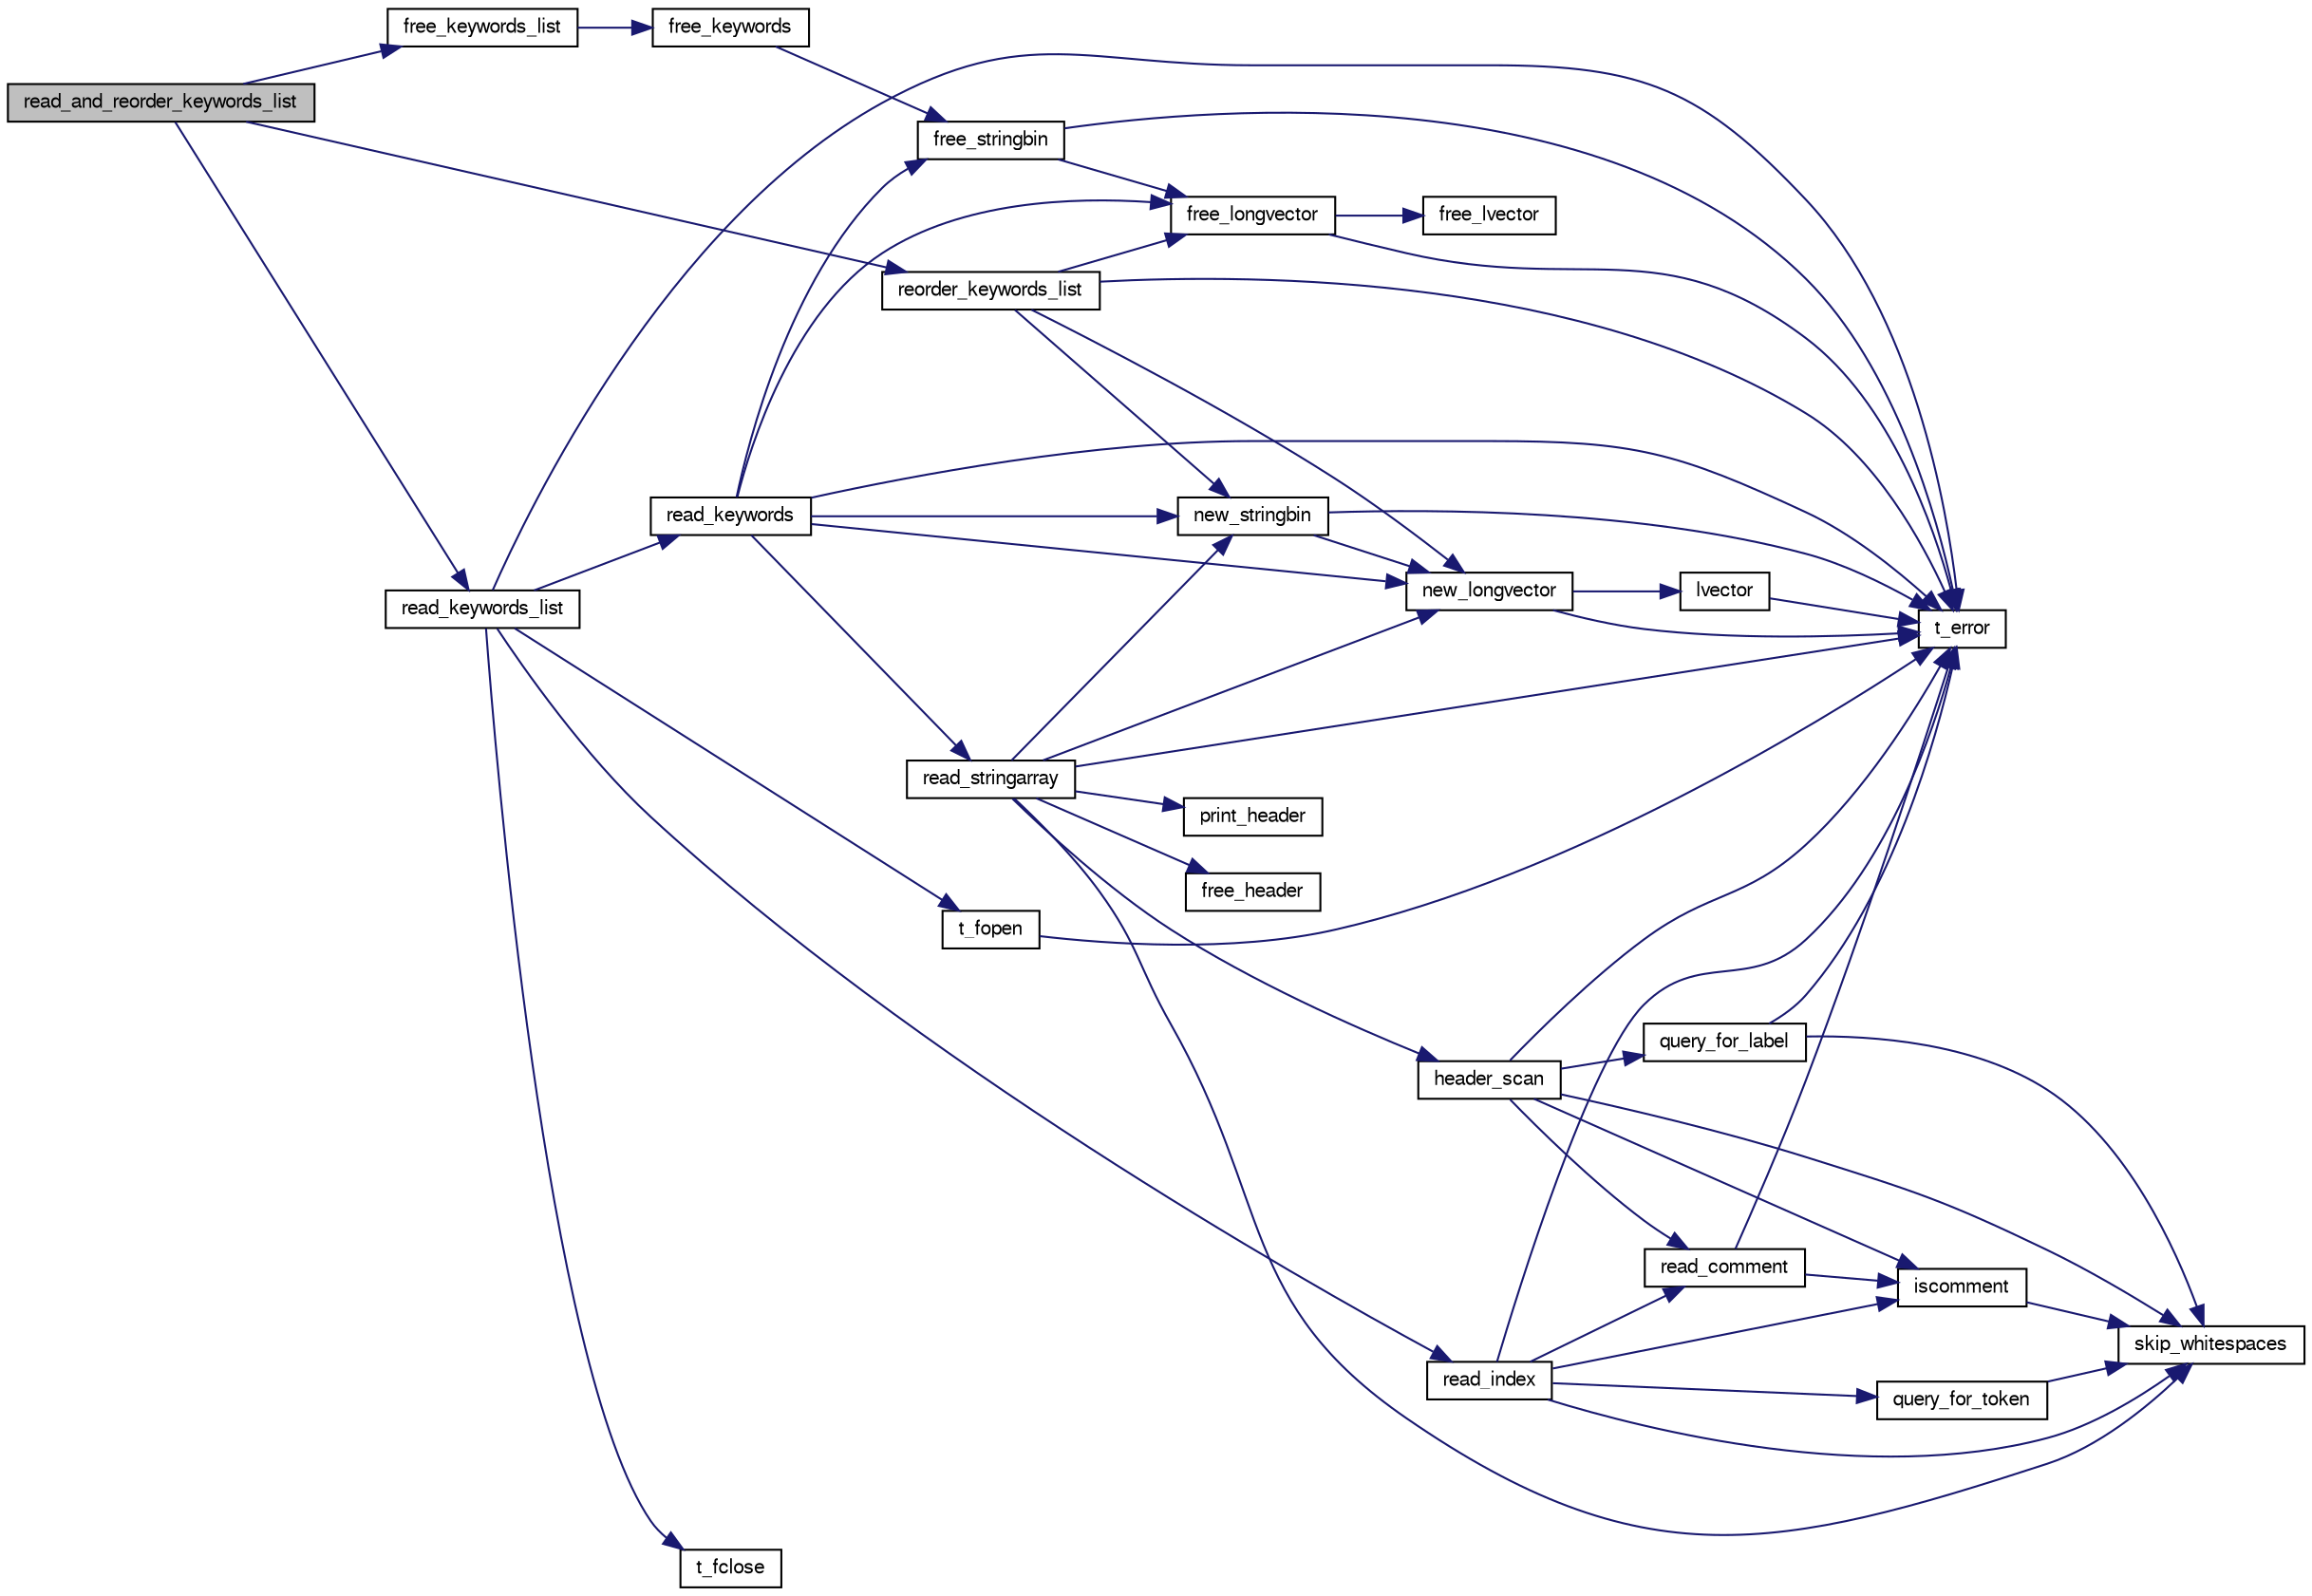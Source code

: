 digraph "read_and_reorder_keywords_list"
{
  bgcolor="transparent";
  edge [fontname="FreeSans",fontsize="10",labelfontname="FreeSans",labelfontsize="10"];
  node [fontname="FreeSans",fontsize="10",shape=record];
  rankdir="LR";
  Node1 [label="read_and_reorder_keywords_list",height=0.2,width=0.4,color="black", fillcolor="grey75", style="filled" fontcolor="black"];
  Node1 -> Node2 [color="midnightblue",fontsize="10",style="solid",fontname="FreeSans"];
  Node2 [label="free_keywords_list",height=0.2,width=0.4,color="black",URL="$key_8palette_8c.html#a9e48794372d3e26a60e1225896601049"];
  Node2 -> Node3 [color="midnightblue",fontsize="10",style="solid",fontname="FreeSans"];
  Node3 [label="free_keywords",height=0.2,width=0.4,color="black",URL="$key_8palette_8c.html#a0baa14991a251ae7376d5d6653bdad81"];
  Node3 -> Node4 [color="midnightblue",fontsize="10",style="solid",fontname="FreeSans"];
  Node4 [label="free_stringbin",height=0.2,width=0.4,color="black",URL="$alloc_8c.html#af958f3e478eeda8eee273758886c5b11"];
  Node4 -> Node5 [color="midnightblue",fontsize="10",style="solid",fontname="FreeSans"];
  Node5 [label="free_longvector",height=0.2,width=0.4,color="black",URL="$alloc_8c.html#a04fde7eac99d9b9020b658a49670f86c"];
  Node5 -> Node6 [color="midnightblue",fontsize="10",style="solid",fontname="FreeSans"];
  Node6 [label="free_lvector",height=0.2,width=0.4,color="black",URL="$alloc_8c.html#a06786bf777613d3724c0f5e8425a03af"];
  Node5 -> Node7 [color="midnightblue",fontsize="10",style="solid",fontname="FreeSans"];
  Node7 [label="t_error",height=0.2,width=0.4,color="black",URL="$error_8c.html#af79ef7c6656ef0f3d2786e2b09c1755f"];
  Node4 -> Node7 [color="midnightblue",fontsize="10",style="solid",fontname="FreeSans"];
  Node1 -> Node8 [color="midnightblue",fontsize="10",style="solid",fontname="FreeSans"];
  Node8 [label="read_keywords_list",height=0.2,width=0.4,color="black",URL="$key_8palette_8c.html#a26c92fd9046041021a83d018629b38ee"];
  Node8 -> Node9 [color="midnightblue",fontsize="10",style="solid",fontname="FreeSans"];
  Node9 [label="read_index",height=0.2,width=0.4,color="black",URL="$t__io_8c.html#a4b849b51d19c0c7eb0d3f6517513bb17"];
  Node9 -> Node10 [color="midnightblue",fontsize="10",style="solid",fontname="FreeSans"];
  Node10 [label="iscomment",height=0.2,width=0.4,color="black",URL="$t__io_8c.html#a7c23c08c6ea72264dc91ddab0d36e918"];
  Node10 -> Node11 [color="midnightblue",fontsize="10",style="solid",fontname="FreeSans"];
  Node11 [label="skip_whitespaces",height=0.2,width=0.4,color="black",URL="$t__io_8c.html#a52f4f85b1ef75f4ccd947da5d1a28af6"];
  Node9 -> Node12 [color="midnightblue",fontsize="10",style="solid",fontname="FreeSans"];
  Node12 [label="query_for_token",height=0.2,width=0.4,color="black",URL="$t__io_8c.html#accb5bbd1a0ed2479fdc1de3a0ae375b5"];
  Node12 -> Node11 [color="midnightblue",fontsize="10",style="solid",fontname="FreeSans"];
  Node9 -> Node13 [color="midnightblue",fontsize="10",style="solid",fontname="FreeSans"];
  Node13 [label="read_comment",height=0.2,width=0.4,color="black",URL="$t__io_8c.html#a8b4a8b2cd01f0fb435ec5e7340f80d87"];
  Node13 -> Node10 [color="midnightblue",fontsize="10",style="solid",fontname="FreeSans"];
  Node13 -> Node7 [color="midnightblue",fontsize="10",style="solid",fontname="FreeSans"];
  Node9 -> Node11 [color="midnightblue",fontsize="10",style="solid",fontname="FreeSans"];
  Node9 -> Node7 [color="midnightblue",fontsize="10",style="solid",fontname="FreeSans"];
  Node8 -> Node14 [color="midnightblue",fontsize="10",style="solid",fontname="FreeSans"];
  Node14 [label="read_keywords",height=0.2,width=0.4,color="black",URL="$key_8palette_8c.html#a063db1416b2abf389b6e5afd75e686f9"];
  Node14 -> Node5 [color="midnightblue",fontsize="10",style="solid",fontname="FreeSans"];
  Node14 -> Node4 [color="midnightblue",fontsize="10",style="solid",fontname="FreeSans"];
  Node14 -> Node15 [color="midnightblue",fontsize="10",style="solid",fontname="FreeSans"];
  Node15 [label="new_longvector",height=0.2,width=0.4,color="black",URL="$alloc_8c.html#a85853f82d1b0df7d49c675476f31c68f"];
  Node15 -> Node16 [color="midnightblue",fontsize="10",style="solid",fontname="FreeSans"];
  Node16 [label="lvector",height=0.2,width=0.4,color="black",URL="$alloc_8c.html#af4f505f2dcb9ffd8fb12a7750b38b7e5"];
  Node16 -> Node7 [color="midnightblue",fontsize="10",style="solid",fontname="FreeSans"];
  Node15 -> Node7 [color="midnightblue",fontsize="10",style="solid",fontname="FreeSans"];
  Node14 -> Node17 [color="midnightblue",fontsize="10",style="solid",fontname="FreeSans"];
  Node17 [label="new_stringbin",height=0.2,width=0.4,color="black",URL="$alloc_8c.html#afb8b63952126cb174fcc5e09a7949857"];
  Node17 -> Node15 [color="midnightblue",fontsize="10",style="solid",fontname="FreeSans"];
  Node17 -> Node7 [color="midnightblue",fontsize="10",style="solid",fontname="FreeSans"];
  Node14 -> Node18 [color="midnightblue",fontsize="10",style="solid",fontname="FreeSans"];
  Node18 [label="read_stringarray",height=0.2,width=0.4,color="black",URL="$t__io_8c.html#a6011104aff53ee36bb0bbc45f310c264"];
  Node18 -> Node19 [color="midnightblue",fontsize="10",style="solid",fontname="FreeSans"];
  Node19 [label="free_header",height=0.2,width=0.4,color="black",URL="$alloc_8c.html#ab34729f5dfee5755cc6a29fdadc39e08"];
  Node18 -> Node20 [color="midnightblue",fontsize="10",style="solid",fontname="FreeSans"];
  Node20 [label="header_scan",height=0.2,width=0.4,color="black",URL="$t__io_8c.html#af433a9538cd3814bd8f400569204cc1f"];
  Node20 -> Node10 [color="midnightblue",fontsize="10",style="solid",fontname="FreeSans"];
  Node20 -> Node21 [color="midnightblue",fontsize="10",style="solid",fontname="FreeSans"];
  Node21 [label="query_for_label",height=0.2,width=0.4,color="black",URL="$t__io_8c.html#acb404df2728e7f58f17a304f56e261d5"];
  Node21 -> Node11 [color="midnightblue",fontsize="10",style="solid",fontname="FreeSans"];
  Node21 -> Node7 [color="midnightblue",fontsize="10",style="solid",fontname="FreeSans"];
  Node20 -> Node13 [color="midnightblue",fontsize="10",style="solid",fontname="FreeSans"];
  Node20 -> Node11 [color="midnightblue",fontsize="10",style="solid",fontname="FreeSans"];
  Node20 -> Node7 [color="midnightblue",fontsize="10",style="solid",fontname="FreeSans"];
  Node18 -> Node15 [color="midnightblue",fontsize="10",style="solid",fontname="FreeSans"];
  Node18 -> Node17 [color="midnightblue",fontsize="10",style="solid",fontname="FreeSans"];
  Node18 -> Node22 [color="midnightblue",fontsize="10",style="solid",fontname="FreeSans"];
  Node22 [label="print_header",height=0.2,width=0.4,color="black",URL="$t__io_8c.html#a5018217dd5fbb080ef3de64ac6ec68f7"];
  Node18 -> Node11 [color="midnightblue",fontsize="10",style="solid",fontname="FreeSans"];
  Node18 -> Node7 [color="midnightblue",fontsize="10",style="solid",fontname="FreeSans"];
  Node14 -> Node7 [color="midnightblue",fontsize="10",style="solid",fontname="FreeSans"];
  Node8 -> Node7 [color="midnightblue",fontsize="10",style="solid",fontname="FreeSans"];
  Node8 -> Node23 [color="midnightblue",fontsize="10",style="solid",fontname="FreeSans"];
  Node23 [label="t_fclose",height=0.2,width=0.4,color="black",URL="$t__io_8c.html#afa95931383ff96048d6ec32f685a5f98"];
  Node8 -> Node24 [color="midnightblue",fontsize="10",style="solid",fontname="FreeSans"];
  Node24 [label="t_fopen",height=0.2,width=0.4,color="black",URL="$t__io_8c.html#af34ea3bc62c51f24c92b1fd2e9efe91a"];
  Node24 -> Node7 [color="midnightblue",fontsize="10",style="solid",fontname="FreeSans"];
  Node1 -> Node25 [color="midnightblue",fontsize="10",style="solid",fontname="FreeSans"];
  Node25 [label="reorder_keywords_list",height=0.2,width=0.4,color="black",URL="$key_8palette_8c.html#aa5af77ec13570fe20c39eae8103f8329"];
  Node25 -> Node5 [color="midnightblue",fontsize="10",style="solid",fontname="FreeSans"];
  Node25 -> Node15 [color="midnightblue",fontsize="10",style="solid",fontname="FreeSans"];
  Node25 -> Node17 [color="midnightblue",fontsize="10",style="solid",fontname="FreeSans"];
  Node25 -> Node7 [color="midnightblue",fontsize="10",style="solid",fontname="FreeSans"];
}

